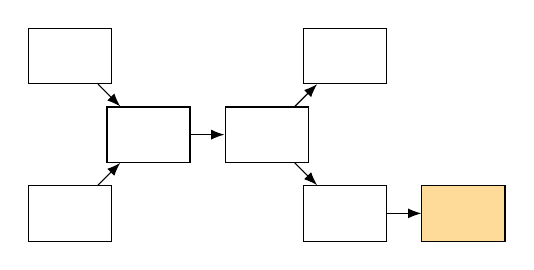 \begin{tikzpicture}[textbox/.style={font=\small, draw, minimum width=30, minimum height=20, inner sep=5, align=center}]
%text width
\node[textbox] (v1) at (-2.5,1.5) {};
\node[textbox] (v3) at (-2.5,-0.5) {};
\node[textbox] (v2) at (-1.5,0.5) {};.
\node[textbox] (v4) at (0,0.5) {};
\node[textbox] (v5) at (1,1.5) {};
\node[textbox] (v6) at (1,-0.5) {};
\node[textbox, fill=Orange!40] (v7) at (2.5,-0.5) {};
\draw [-Latex] (v1) edge (v2);
\draw [-Latex] (v3) edge (v2);
\draw [-Latex] (v2) edge (v4);
\draw [-Latex] (v4) edge (v5);
\draw [-Latex] (v4) edge (v6);
\draw [-Latex] (v6) edge (v7);
\end{tikzpicture}